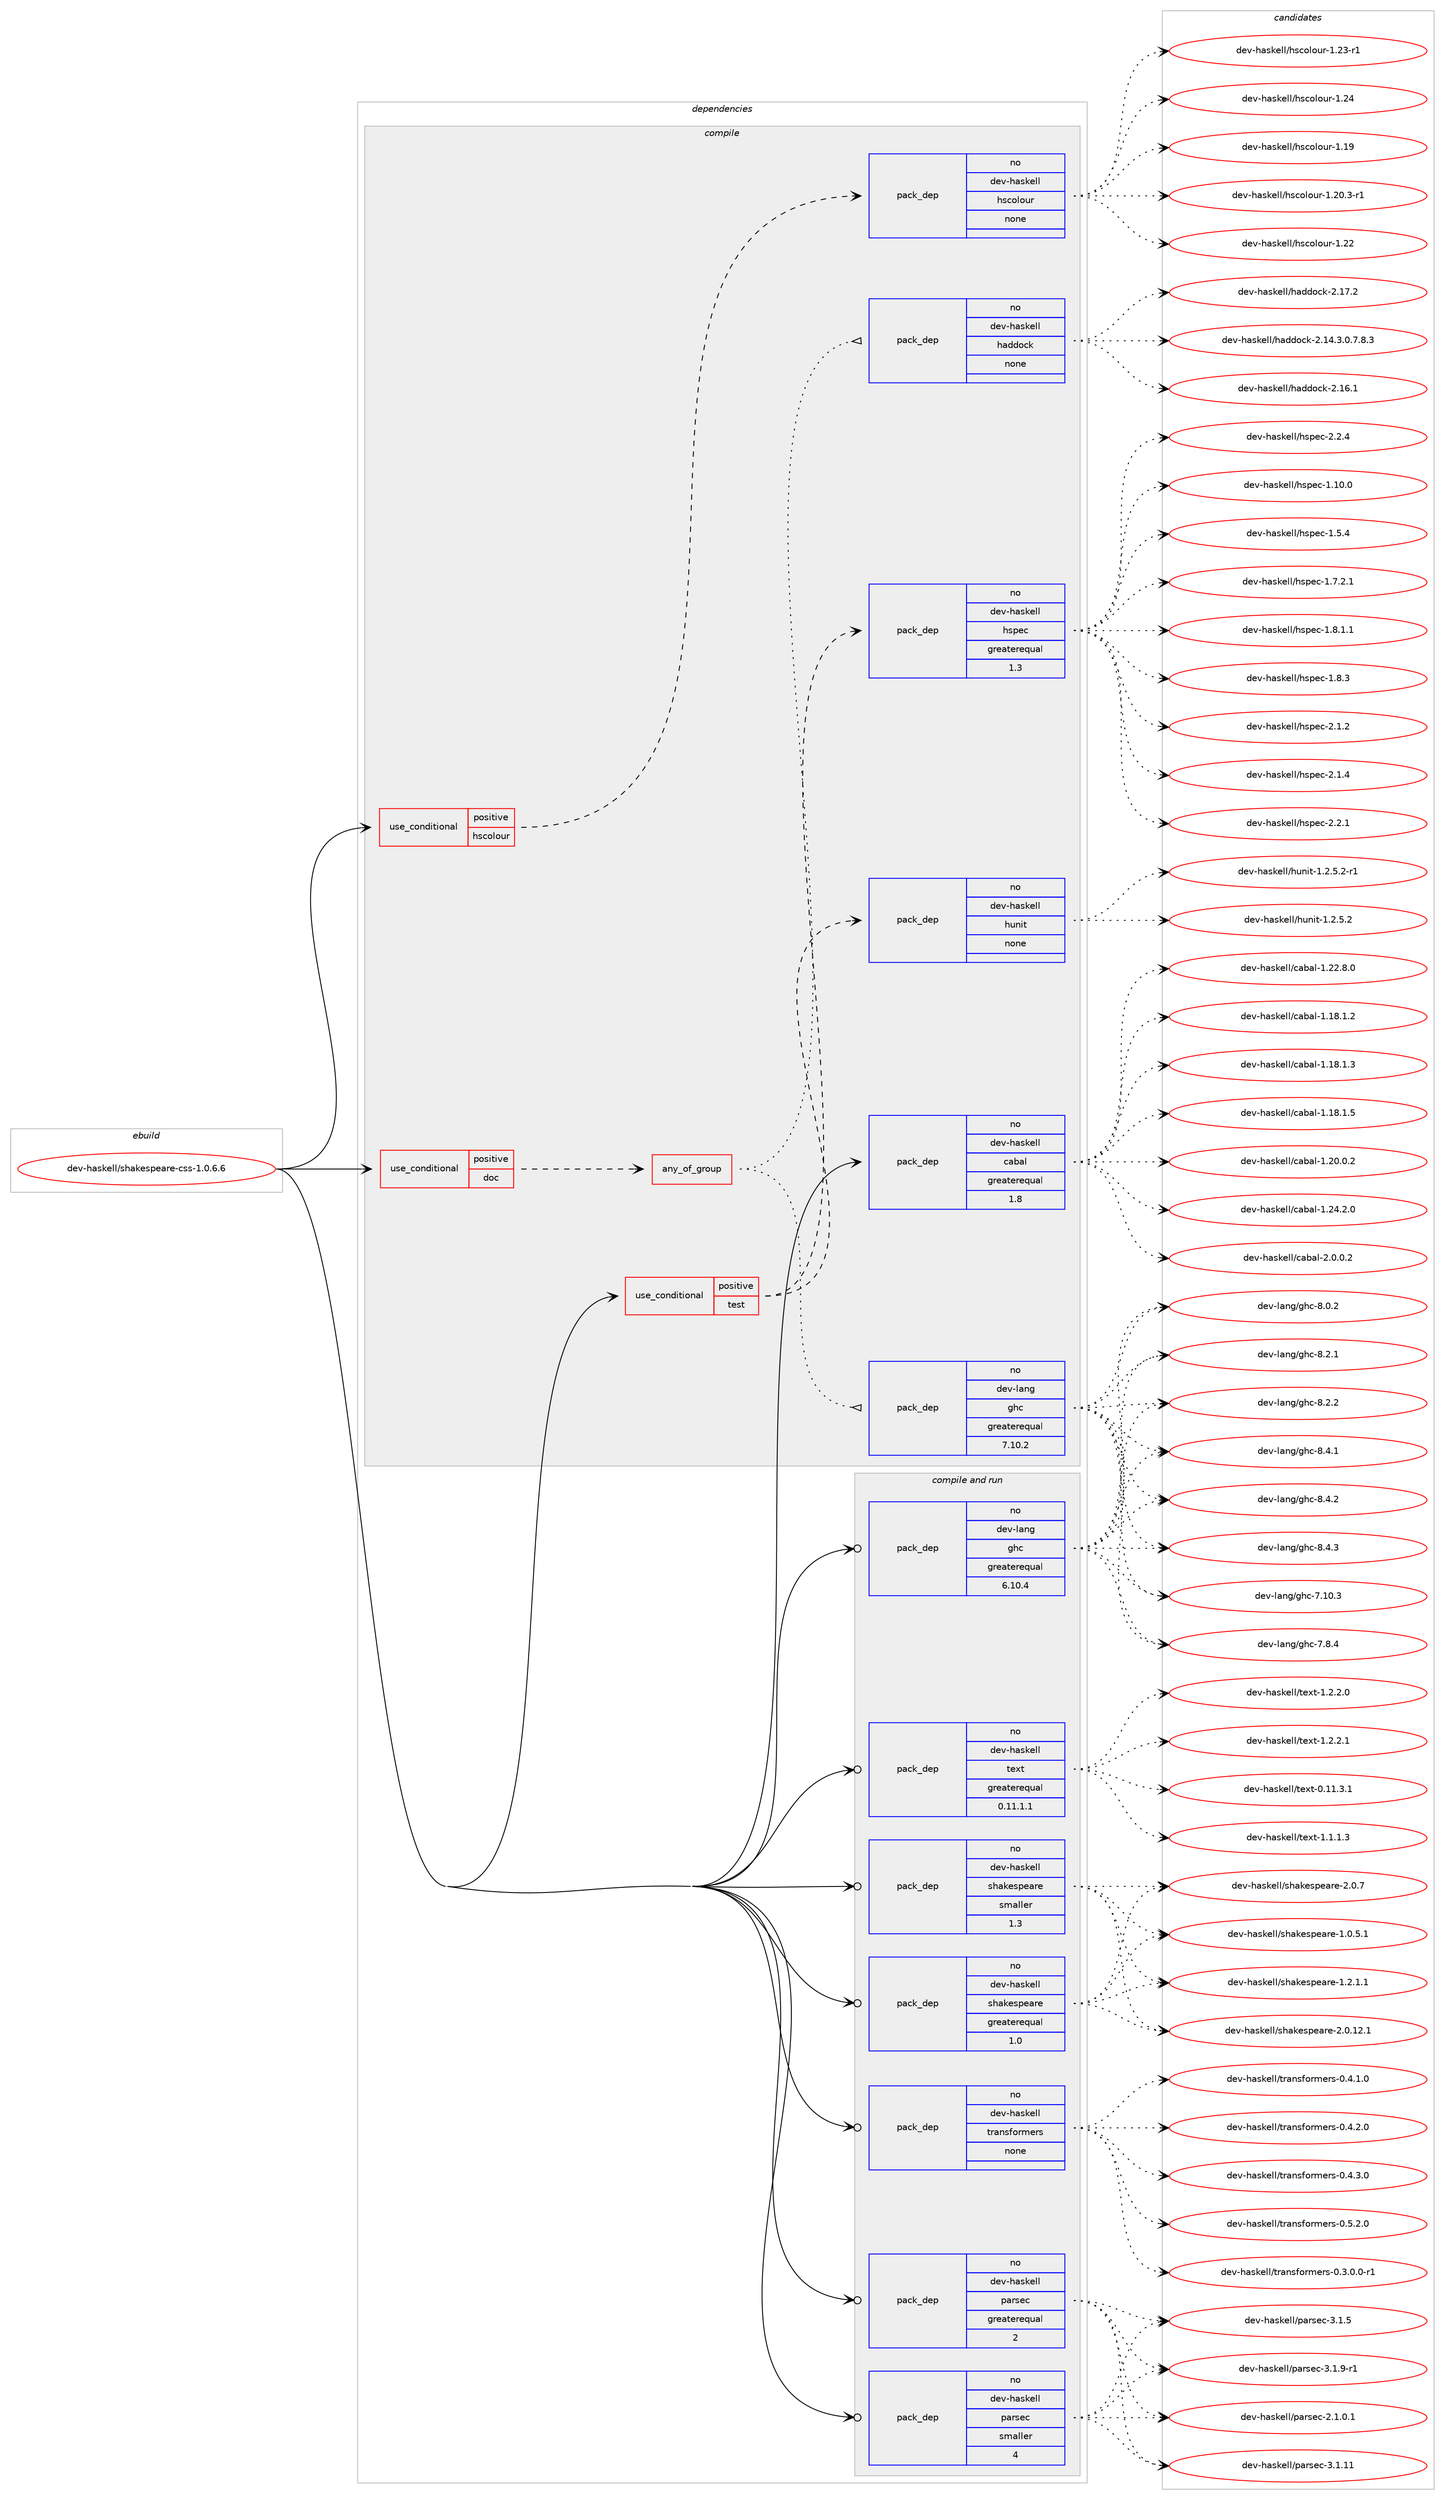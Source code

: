 digraph prolog {

# *************
# Graph options
# *************

newrank=true;
concentrate=true;
compound=true;
graph [rankdir=LR,fontname=Helvetica,fontsize=10,ranksep=1.5];#, ranksep=2.5, nodesep=0.2];
edge  [arrowhead=vee];
node  [fontname=Helvetica,fontsize=10];

# **********
# The ebuild
# **********

subgraph cluster_leftcol {
color=gray;
rank=same;
label=<<i>ebuild</i>>;
id [label="dev-haskell/shakespeare-css-1.0.6.6", color=red, width=4, href="../dev-haskell/shakespeare-css-1.0.6.6.svg"];
}

# ****************
# The dependencies
# ****************

subgraph cluster_midcol {
color=gray;
label=<<i>dependencies</i>>;
subgraph cluster_compile {
fillcolor="#eeeeee";
style=filled;
label=<<i>compile</i>>;
subgraph cond361373 {
dependency1343514 [label=<<TABLE BORDER="0" CELLBORDER="1" CELLSPACING="0" CELLPADDING="4"><TR><TD ROWSPAN="3" CELLPADDING="10">use_conditional</TD></TR><TR><TD>positive</TD></TR><TR><TD>doc</TD></TR></TABLE>>, shape=none, color=red];
subgraph any21515 {
dependency1343515 [label=<<TABLE BORDER="0" CELLBORDER="1" CELLSPACING="0" CELLPADDING="4"><TR><TD CELLPADDING="10">any_of_group</TD></TR></TABLE>>, shape=none, color=red];subgraph pack960074 {
dependency1343516 [label=<<TABLE BORDER="0" CELLBORDER="1" CELLSPACING="0" CELLPADDING="4" WIDTH="220"><TR><TD ROWSPAN="6" CELLPADDING="30">pack_dep</TD></TR><TR><TD WIDTH="110">no</TD></TR><TR><TD>dev-haskell</TD></TR><TR><TD>haddock</TD></TR><TR><TD>none</TD></TR><TR><TD></TD></TR></TABLE>>, shape=none, color=blue];
}
dependency1343515:e -> dependency1343516:w [weight=20,style="dotted",arrowhead="oinv"];
subgraph pack960075 {
dependency1343517 [label=<<TABLE BORDER="0" CELLBORDER="1" CELLSPACING="0" CELLPADDING="4" WIDTH="220"><TR><TD ROWSPAN="6" CELLPADDING="30">pack_dep</TD></TR><TR><TD WIDTH="110">no</TD></TR><TR><TD>dev-lang</TD></TR><TR><TD>ghc</TD></TR><TR><TD>greaterequal</TD></TR><TR><TD>7.10.2</TD></TR></TABLE>>, shape=none, color=blue];
}
dependency1343515:e -> dependency1343517:w [weight=20,style="dotted",arrowhead="oinv"];
}
dependency1343514:e -> dependency1343515:w [weight=20,style="dashed",arrowhead="vee"];
}
id:e -> dependency1343514:w [weight=20,style="solid",arrowhead="vee"];
subgraph cond361374 {
dependency1343518 [label=<<TABLE BORDER="0" CELLBORDER="1" CELLSPACING="0" CELLPADDING="4"><TR><TD ROWSPAN="3" CELLPADDING="10">use_conditional</TD></TR><TR><TD>positive</TD></TR><TR><TD>hscolour</TD></TR></TABLE>>, shape=none, color=red];
subgraph pack960076 {
dependency1343519 [label=<<TABLE BORDER="0" CELLBORDER="1" CELLSPACING="0" CELLPADDING="4" WIDTH="220"><TR><TD ROWSPAN="6" CELLPADDING="30">pack_dep</TD></TR><TR><TD WIDTH="110">no</TD></TR><TR><TD>dev-haskell</TD></TR><TR><TD>hscolour</TD></TR><TR><TD>none</TD></TR><TR><TD></TD></TR></TABLE>>, shape=none, color=blue];
}
dependency1343518:e -> dependency1343519:w [weight=20,style="dashed",arrowhead="vee"];
}
id:e -> dependency1343518:w [weight=20,style="solid",arrowhead="vee"];
subgraph cond361375 {
dependency1343520 [label=<<TABLE BORDER="0" CELLBORDER="1" CELLSPACING="0" CELLPADDING="4"><TR><TD ROWSPAN="3" CELLPADDING="10">use_conditional</TD></TR><TR><TD>positive</TD></TR><TR><TD>test</TD></TR></TABLE>>, shape=none, color=red];
subgraph pack960077 {
dependency1343521 [label=<<TABLE BORDER="0" CELLBORDER="1" CELLSPACING="0" CELLPADDING="4" WIDTH="220"><TR><TD ROWSPAN="6" CELLPADDING="30">pack_dep</TD></TR><TR><TD WIDTH="110">no</TD></TR><TR><TD>dev-haskell</TD></TR><TR><TD>hspec</TD></TR><TR><TD>greaterequal</TD></TR><TR><TD>1.3</TD></TR></TABLE>>, shape=none, color=blue];
}
dependency1343520:e -> dependency1343521:w [weight=20,style="dashed",arrowhead="vee"];
subgraph pack960078 {
dependency1343522 [label=<<TABLE BORDER="0" CELLBORDER="1" CELLSPACING="0" CELLPADDING="4" WIDTH="220"><TR><TD ROWSPAN="6" CELLPADDING="30">pack_dep</TD></TR><TR><TD WIDTH="110">no</TD></TR><TR><TD>dev-haskell</TD></TR><TR><TD>hunit</TD></TR><TR><TD>none</TD></TR><TR><TD></TD></TR></TABLE>>, shape=none, color=blue];
}
dependency1343520:e -> dependency1343522:w [weight=20,style="dashed",arrowhead="vee"];
}
id:e -> dependency1343520:w [weight=20,style="solid",arrowhead="vee"];
subgraph pack960079 {
dependency1343523 [label=<<TABLE BORDER="0" CELLBORDER="1" CELLSPACING="0" CELLPADDING="4" WIDTH="220"><TR><TD ROWSPAN="6" CELLPADDING="30">pack_dep</TD></TR><TR><TD WIDTH="110">no</TD></TR><TR><TD>dev-haskell</TD></TR><TR><TD>cabal</TD></TR><TR><TD>greaterequal</TD></TR><TR><TD>1.8</TD></TR></TABLE>>, shape=none, color=blue];
}
id:e -> dependency1343523:w [weight=20,style="solid",arrowhead="vee"];
}
subgraph cluster_compileandrun {
fillcolor="#eeeeee";
style=filled;
label=<<i>compile and run</i>>;
subgraph pack960080 {
dependency1343524 [label=<<TABLE BORDER="0" CELLBORDER="1" CELLSPACING="0" CELLPADDING="4" WIDTH="220"><TR><TD ROWSPAN="6" CELLPADDING="30">pack_dep</TD></TR><TR><TD WIDTH="110">no</TD></TR><TR><TD>dev-haskell</TD></TR><TR><TD>parsec</TD></TR><TR><TD>greaterequal</TD></TR><TR><TD>2</TD></TR></TABLE>>, shape=none, color=blue];
}
id:e -> dependency1343524:w [weight=20,style="solid",arrowhead="odotvee"];
subgraph pack960081 {
dependency1343525 [label=<<TABLE BORDER="0" CELLBORDER="1" CELLSPACING="0" CELLPADDING="4" WIDTH="220"><TR><TD ROWSPAN="6" CELLPADDING="30">pack_dep</TD></TR><TR><TD WIDTH="110">no</TD></TR><TR><TD>dev-haskell</TD></TR><TR><TD>parsec</TD></TR><TR><TD>smaller</TD></TR><TR><TD>4</TD></TR></TABLE>>, shape=none, color=blue];
}
id:e -> dependency1343525:w [weight=20,style="solid",arrowhead="odotvee"];
subgraph pack960082 {
dependency1343526 [label=<<TABLE BORDER="0" CELLBORDER="1" CELLSPACING="0" CELLPADDING="4" WIDTH="220"><TR><TD ROWSPAN="6" CELLPADDING="30">pack_dep</TD></TR><TR><TD WIDTH="110">no</TD></TR><TR><TD>dev-haskell</TD></TR><TR><TD>shakespeare</TD></TR><TR><TD>greaterequal</TD></TR><TR><TD>1.0</TD></TR></TABLE>>, shape=none, color=blue];
}
id:e -> dependency1343526:w [weight=20,style="solid",arrowhead="odotvee"];
subgraph pack960083 {
dependency1343527 [label=<<TABLE BORDER="0" CELLBORDER="1" CELLSPACING="0" CELLPADDING="4" WIDTH="220"><TR><TD ROWSPAN="6" CELLPADDING="30">pack_dep</TD></TR><TR><TD WIDTH="110">no</TD></TR><TR><TD>dev-haskell</TD></TR><TR><TD>shakespeare</TD></TR><TR><TD>smaller</TD></TR><TR><TD>1.3</TD></TR></TABLE>>, shape=none, color=blue];
}
id:e -> dependency1343527:w [weight=20,style="solid",arrowhead="odotvee"];
subgraph pack960084 {
dependency1343528 [label=<<TABLE BORDER="0" CELLBORDER="1" CELLSPACING="0" CELLPADDING="4" WIDTH="220"><TR><TD ROWSPAN="6" CELLPADDING="30">pack_dep</TD></TR><TR><TD WIDTH="110">no</TD></TR><TR><TD>dev-haskell</TD></TR><TR><TD>text</TD></TR><TR><TD>greaterequal</TD></TR><TR><TD>0.11.1.1</TD></TR></TABLE>>, shape=none, color=blue];
}
id:e -> dependency1343528:w [weight=20,style="solid",arrowhead="odotvee"];
subgraph pack960085 {
dependency1343529 [label=<<TABLE BORDER="0" CELLBORDER="1" CELLSPACING="0" CELLPADDING="4" WIDTH="220"><TR><TD ROWSPAN="6" CELLPADDING="30">pack_dep</TD></TR><TR><TD WIDTH="110">no</TD></TR><TR><TD>dev-haskell</TD></TR><TR><TD>transformers</TD></TR><TR><TD>none</TD></TR><TR><TD></TD></TR></TABLE>>, shape=none, color=blue];
}
id:e -> dependency1343529:w [weight=20,style="solid",arrowhead="odotvee"];
subgraph pack960086 {
dependency1343530 [label=<<TABLE BORDER="0" CELLBORDER="1" CELLSPACING="0" CELLPADDING="4" WIDTH="220"><TR><TD ROWSPAN="6" CELLPADDING="30">pack_dep</TD></TR><TR><TD WIDTH="110">no</TD></TR><TR><TD>dev-lang</TD></TR><TR><TD>ghc</TD></TR><TR><TD>greaterequal</TD></TR><TR><TD>6.10.4</TD></TR></TABLE>>, shape=none, color=blue];
}
id:e -> dependency1343530:w [weight=20,style="solid",arrowhead="odotvee"];
}
subgraph cluster_run {
fillcolor="#eeeeee";
style=filled;
label=<<i>run</i>>;
}
}

# **************
# The candidates
# **************

subgraph cluster_choices {
rank=same;
color=gray;
label=<<i>candidates</i>>;

subgraph choice960074 {
color=black;
nodesep=1;
choice1001011184510497115107101108108471049710010011199107455046495246514648465546564651 [label="dev-haskell/haddock-2.14.3.0.7.8.3", color=red, width=4,href="../dev-haskell/haddock-2.14.3.0.7.8.3.svg"];
choice100101118451049711510710110810847104971001001119910745504649544649 [label="dev-haskell/haddock-2.16.1", color=red, width=4,href="../dev-haskell/haddock-2.16.1.svg"];
choice100101118451049711510710110810847104971001001119910745504649554650 [label="dev-haskell/haddock-2.17.2", color=red, width=4,href="../dev-haskell/haddock-2.17.2.svg"];
dependency1343516:e -> choice1001011184510497115107101108108471049710010011199107455046495246514648465546564651:w [style=dotted,weight="100"];
dependency1343516:e -> choice100101118451049711510710110810847104971001001119910745504649544649:w [style=dotted,weight="100"];
dependency1343516:e -> choice100101118451049711510710110810847104971001001119910745504649554650:w [style=dotted,weight="100"];
}
subgraph choice960075 {
color=black;
nodesep=1;
choice1001011184510897110103471031049945554649484651 [label="dev-lang/ghc-7.10.3", color=red, width=4,href="../dev-lang/ghc-7.10.3.svg"];
choice10010111845108971101034710310499455546564652 [label="dev-lang/ghc-7.8.4", color=red, width=4,href="../dev-lang/ghc-7.8.4.svg"];
choice10010111845108971101034710310499455646484650 [label="dev-lang/ghc-8.0.2", color=red, width=4,href="../dev-lang/ghc-8.0.2.svg"];
choice10010111845108971101034710310499455646504649 [label="dev-lang/ghc-8.2.1", color=red, width=4,href="../dev-lang/ghc-8.2.1.svg"];
choice10010111845108971101034710310499455646504650 [label="dev-lang/ghc-8.2.2", color=red, width=4,href="../dev-lang/ghc-8.2.2.svg"];
choice10010111845108971101034710310499455646524649 [label="dev-lang/ghc-8.4.1", color=red, width=4,href="../dev-lang/ghc-8.4.1.svg"];
choice10010111845108971101034710310499455646524650 [label="dev-lang/ghc-8.4.2", color=red, width=4,href="../dev-lang/ghc-8.4.2.svg"];
choice10010111845108971101034710310499455646524651 [label="dev-lang/ghc-8.4.3", color=red, width=4,href="../dev-lang/ghc-8.4.3.svg"];
dependency1343517:e -> choice1001011184510897110103471031049945554649484651:w [style=dotted,weight="100"];
dependency1343517:e -> choice10010111845108971101034710310499455546564652:w [style=dotted,weight="100"];
dependency1343517:e -> choice10010111845108971101034710310499455646484650:w [style=dotted,weight="100"];
dependency1343517:e -> choice10010111845108971101034710310499455646504649:w [style=dotted,weight="100"];
dependency1343517:e -> choice10010111845108971101034710310499455646504650:w [style=dotted,weight="100"];
dependency1343517:e -> choice10010111845108971101034710310499455646524649:w [style=dotted,weight="100"];
dependency1343517:e -> choice10010111845108971101034710310499455646524650:w [style=dotted,weight="100"];
dependency1343517:e -> choice10010111845108971101034710310499455646524651:w [style=dotted,weight="100"];
}
subgraph choice960076 {
color=black;
nodesep=1;
choice100101118451049711510710110810847104115991111081111171144549464957 [label="dev-haskell/hscolour-1.19", color=red, width=4,href="../dev-haskell/hscolour-1.19.svg"];
choice10010111845104971151071011081084710411599111108111117114454946504846514511449 [label="dev-haskell/hscolour-1.20.3-r1", color=red, width=4,href="../dev-haskell/hscolour-1.20.3-r1.svg"];
choice100101118451049711510710110810847104115991111081111171144549465050 [label="dev-haskell/hscolour-1.22", color=red, width=4,href="../dev-haskell/hscolour-1.22.svg"];
choice1001011184510497115107101108108471041159911110811111711445494650514511449 [label="dev-haskell/hscolour-1.23-r1", color=red, width=4,href="../dev-haskell/hscolour-1.23-r1.svg"];
choice100101118451049711510710110810847104115991111081111171144549465052 [label="dev-haskell/hscolour-1.24", color=red, width=4,href="../dev-haskell/hscolour-1.24.svg"];
dependency1343519:e -> choice100101118451049711510710110810847104115991111081111171144549464957:w [style=dotted,weight="100"];
dependency1343519:e -> choice10010111845104971151071011081084710411599111108111117114454946504846514511449:w [style=dotted,weight="100"];
dependency1343519:e -> choice100101118451049711510710110810847104115991111081111171144549465050:w [style=dotted,weight="100"];
dependency1343519:e -> choice1001011184510497115107101108108471041159911110811111711445494650514511449:w [style=dotted,weight="100"];
dependency1343519:e -> choice100101118451049711510710110810847104115991111081111171144549465052:w [style=dotted,weight="100"];
}
subgraph choice960077 {
color=black;
nodesep=1;
choice1001011184510497115107101108108471041151121019945494649484648 [label="dev-haskell/hspec-1.10.0", color=red, width=4,href="../dev-haskell/hspec-1.10.0.svg"];
choice10010111845104971151071011081084710411511210199454946534652 [label="dev-haskell/hspec-1.5.4", color=red, width=4,href="../dev-haskell/hspec-1.5.4.svg"];
choice100101118451049711510710110810847104115112101994549465546504649 [label="dev-haskell/hspec-1.7.2.1", color=red, width=4,href="../dev-haskell/hspec-1.7.2.1.svg"];
choice100101118451049711510710110810847104115112101994549465646494649 [label="dev-haskell/hspec-1.8.1.1", color=red, width=4,href="../dev-haskell/hspec-1.8.1.1.svg"];
choice10010111845104971151071011081084710411511210199454946564651 [label="dev-haskell/hspec-1.8.3", color=red, width=4,href="../dev-haskell/hspec-1.8.3.svg"];
choice10010111845104971151071011081084710411511210199455046494650 [label="dev-haskell/hspec-2.1.2", color=red, width=4,href="../dev-haskell/hspec-2.1.2.svg"];
choice10010111845104971151071011081084710411511210199455046494652 [label="dev-haskell/hspec-2.1.4", color=red, width=4,href="../dev-haskell/hspec-2.1.4.svg"];
choice10010111845104971151071011081084710411511210199455046504649 [label="dev-haskell/hspec-2.2.1", color=red, width=4,href="../dev-haskell/hspec-2.2.1.svg"];
choice10010111845104971151071011081084710411511210199455046504652 [label="dev-haskell/hspec-2.2.4", color=red, width=4,href="../dev-haskell/hspec-2.2.4.svg"];
dependency1343521:e -> choice1001011184510497115107101108108471041151121019945494649484648:w [style=dotted,weight="100"];
dependency1343521:e -> choice10010111845104971151071011081084710411511210199454946534652:w [style=dotted,weight="100"];
dependency1343521:e -> choice100101118451049711510710110810847104115112101994549465546504649:w [style=dotted,weight="100"];
dependency1343521:e -> choice100101118451049711510710110810847104115112101994549465646494649:w [style=dotted,weight="100"];
dependency1343521:e -> choice10010111845104971151071011081084710411511210199454946564651:w [style=dotted,weight="100"];
dependency1343521:e -> choice10010111845104971151071011081084710411511210199455046494650:w [style=dotted,weight="100"];
dependency1343521:e -> choice10010111845104971151071011081084710411511210199455046494652:w [style=dotted,weight="100"];
dependency1343521:e -> choice10010111845104971151071011081084710411511210199455046504649:w [style=dotted,weight="100"];
dependency1343521:e -> choice10010111845104971151071011081084710411511210199455046504652:w [style=dotted,weight="100"];
}
subgraph choice960078 {
color=black;
nodesep=1;
choice1001011184510497115107101108108471041171101051164549465046534650 [label="dev-haskell/hunit-1.2.5.2", color=red, width=4,href="../dev-haskell/hunit-1.2.5.2.svg"];
choice10010111845104971151071011081084710411711010511645494650465346504511449 [label="dev-haskell/hunit-1.2.5.2-r1", color=red, width=4,href="../dev-haskell/hunit-1.2.5.2-r1.svg"];
dependency1343522:e -> choice1001011184510497115107101108108471041171101051164549465046534650:w [style=dotted,weight="100"];
dependency1343522:e -> choice10010111845104971151071011081084710411711010511645494650465346504511449:w [style=dotted,weight="100"];
}
subgraph choice960079 {
color=black;
nodesep=1;
choice10010111845104971151071011081084799979897108454946495646494650 [label="dev-haskell/cabal-1.18.1.2", color=red, width=4,href="../dev-haskell/cabal-1.18.1.2.svg"];
choice10010111845104971151071011081084799979897108454946495646494651 [label="dev-haskell/cabal-1.18.1.3", color=red, width=4,href="../dev-haskell/cabal-1.18.1.3.svg"];
choice10010111845104971151071011081084799979897108454946495646494653 [label="dev-haskell/cabal-1.18.1.5", color=red, width=4,href="../dev-haskell/cabal-1.18.1.5.svg"];
choice10010111845104971151071011081084799979897108454946504846484650 [label="dev-haskell/cabal-1.20.0.2", color=red, width=4,href="../dev-haskell/cabal-1.20.0.2.svg"];
choice10010111845104971151071011081084799979897108454946505046564648 [label="dev-haskell/cabal-1.22.8.0", color=red, width=4,href="../dev-haskell/cabal-1.22.8.0.svg"];
choice10010111845104971151071011081084799979897108454946505246504648 [label="dev-haskell/cabal-1.24.2.0", color=red, width=4,href="../dev-haskell/cabal-1.24.2.0.svg"];
choice100101118451049711510710110810847999798971084550464846484650 [label="dev-haskell/cabal-2.0.0.2", color=red, width=4,href="../dev-haskell/cabal-2.0.0.2.svg"];
dependency1343523:e -> choice10010111845104971151071011081084799979897108454946495646494650:w [style=dotted,weight="100"];
dependency1343523:e -> choice10010111845104971151071011081084799979897108454946495646494651:w [style=dotted,weight="100"];
dependency1343523:e -> choice10010111845104971151071011081084799979897108454946495646494653:w [style=dotted,weight="100"];
dependency1343523:e -> choice10010111845104971151071011081084799979897108454946504846484650:w [style=dotted,weight="100"];
dependency1343523:e -> choice10010111845104971151071011081084799979897108454946505046564648:w [style=dotted,weight="100"];
dependency1343523:e -> choice10010111845104971151071011081084799979897108454946505246504648:w [style=dotted,weight="100"];
dependency1343523:e -> choice100101118451049711510710110810847999798971084550464846484650:w [style=dotted,weight="100"];
}
subgraph choice960080 {
color=black;
nodesep=1;
choice10010111845104971151071011081084711297114115101994550464946484649 [label="dev-haskell/parsec-2.1.0.1", color=red, width=4,href="../dev-haskell/parsec-2.1.0.1.svg"];
choice100101118451049711510710110810847112971141151019945514649464949 [label="dev-haskell/parsec-3.1.11", color=red, width=4,href="../dev-haskell/parsec-3.1.11.svg"];
choice1001011184510497115107101108108471129711411510199455146494653 [label="dev-haskell/parsec-3.1.5", color=red, width=4,href="../dev-haskell/parsec-3.1.5.svg"];
choice10010111845104971151071011081084711297114115101994551464946574511449 [label="dev-haskell/parsec-3.1.9-r1", color=red, width=4,href="../dev-haskell/parsec-3.1.9-r1.svg"];
dependency1343524:e -> choice10010111845104971151071011081084711297114115101994550464946484649:w [style=dotted,weight="100"];
dependency1343524:e -> choice100101118451049711510710110810847112971141151019945514649464949:w [style=dotted,weight="100"];
dependency1343524:e -> choice1001011184510497115107101108108471129711411510199455146494653:w [style=dotted,weight="100"];
dependency1343524:e -> choice10010111845104971151071011081084711297114115101994551464946574511449:w [style=dotted,weight="100"];
}
subgraph choice960081 {
color=black;
nodesep=1;
choice10010111845104971151071011081084711297114115101994550464946484649 [label="dev-haskell/parsec-2.1.0.1", color=red, width=4,href="../dev-haskell/parsec-2.1.0.1.svg"];
choice100101118451049711510710110810847112971141151019945514649464949 [label="dev-haskell/parsec-3.1.11", color=red, width=4,href="../dev-haskell/parsec-3.1.11.svg"];
choice1001011184510497115107101108108471129711411510199455146494653 [label="dev-haskell/parsec-3.1.5", color=red, width=4,href="../dev-haskell/parsec-3.1.5.svg"];
choice10010111845104971151071011081084711297114115101994551464946574511449 [label="dev-haskell/parsec-3.1.9-r1", color=red, width=4,href="../dev-haskell/parsec-3.1.9-r1.svg"];
dependency1343525:e -> choice10010111845104971151071011081084711297114115101994550464946484649:w [style=dotted,weight="100"];
dependency1343525:e -> choice100101118451049711510710110810847112971141151019945514649464949:w [style=dotted,weight="100"];
dependency1343525:e -> choice1001011184510497115107101108108471129711411510199455146494653:w [style=dotted,weight="100"];
dependency1343525:e -> choice10010111845104971151071011081084711297114115101994551464946574511449:w [style=dotted,weight="100"];
}
subgraph choice960082 {
color=black;
nodesep=1;
choice10010111845104971151071011081084711510497107101115112101971141014549464846534649 [label="dev-haskell/shakespeare-1.0.5.1", color=red, width=4,href="../dev-haskell/shakespeare-1.0.5.1.svg"];
choice10010111845104971151071011081084711510497107101115112101971141014549465046494649 [label="dev-haskell/shakespeare-1.2.1.1", color=red, width=4,href="../dev-haskell/shakespeare-1.2.1.1.svg"];
choice1001011184510497115107101108108471151049710710111511210197114101455046484649504649 [label="dev-haskell/shakespeare-2.0.12.1", color=red, width=4,href="../dev-haskell/shakespeare-2.0.12.1.svg"];
choice1001011184510497115107101108108471151049710710111511210197114101455046484655 [label="dev-haskell/shakespeare-2.0.7", color=red, width=4,href="../dev-haskell/shakespeare-2.0.7.svg"];
dependency1343526:e -> choice10010111845104971151071011081084711510497107101115112101971141014549464846534649:w [style=dotted,weight="100"];
dependency1343526:e -> choice10010111845104971151071011081084711510497107101115112101971141014549465046494649:w [style=dotted,weight="100"];
dependency1343526:e -> choice1001011184510497115107101108108471151049710710111511210197114101455046484649504649:w [style=dotted,weight="100"];
dependency1343526:e -> choice1001011184510497115107101108108471151049710710111511210197114101455046484655:w [style=dotted,weight="100"];
}
subgraph choice960083 {
color=black;
nodesep=1;
choice10010111845104971151071011081084711510497107101115112101971141014549464846534649 [label="dev-haskell/shakespeare-1.0.5.1", color=red, width=4,href="../dev-haskell/shakespeare-1.0.5.1.svg"];
choice10010111845104971151071011081084711510497107101115112101971141014549465046494649 [label="dev-haskell/shakespeare-1.2.1.1", color=red, width=4,href="../dev-haskell/shakespeare-1.2.1.1.svg"];
choice1001011184510497115107101108108471151049710710111511210197114101455046484649504649 [label="dev-haskell/shakespeare-2.0.12.1", color=red, width=4,href="../dev-haskell/shakespeare-2.0.12.1.svg"];
choice1001011184510497115107101108108471151049710710111511210197114101455046484655 [label="dev-haskell/shakespeare-2.0.7", color=red, width=4,href="../dev-haskell/shakespeare-2.0.7.svg"];
dependency1343527:e -> choice10010111845104971151071011081084711510497107101115112101971141014549464846534649:w [style=dotted,weight="100"];
dependency1343527:e -> choice10010111845104971151071011081084711510497107101115112101971141014549465046494649:w [style=dotted,weight="100"];
dependency1343527:e -> choice1001011184510497115107101108108471151049710710111511210197114101455046484649504649:w [style=dotted,weight="100"];
dependency1343527:e -> choice1001011184510497115107101108108471151049710710111511210197114101455046484655:w [style=dotted,weight="100"];
}
subgraph choice960084 {
color=black;
nodesep=1;
choice100101118451049711510710110810847116101120116454846494946514649 [label="dev-haskell/text-0.11.3.1", color=red, width=4,href="../dev-haskell/text-0.11.3.1.svg"];
choice1001011184510497115107101108108471161011201164549464946494651 [label="dev-haskell/text-1.1.1.3", color=red, width=4,href="../dev-haskell/text-1.1.1.3.svg"];
choice1001011184510497115107101108108471161011201164549465046504648 [label="dev-haskell/text-1.2.2.0", color=red, width=4,href="../dev-haskell/text-1.2.2.0.svg"];
choice1001011184510497115107101108108471161011201164549465046504649 [label="dev-haskell/text-1.2.2.1", color=red, width=4,href="../dev-haskell/text-1.2.2.1.svg"];
dependency1343528:e -> choice100101118451049711510710110810847116101120116454846494946514649:w [style=dotted,weight="100"];
dependency1343528:e -> choice1001011184510497115107101108108471161011201164549464946494651:w [style=dotted,weight="100"];
dependency1343528:e -> choice1001011184510497115107101108108471161011201164549465046504648:w [style=dotted,weight="100"];
dependency1343528:e -> choice1001011184510497115107101108108471161011201164549465046504649:w [style=dotted,weight="100"];
}
subgraph choice960085 {
color=black;
nodesep=1;
choice1001011184510497115107101108108471161149711011510211111410910111411545484651464846484511449 [label="dev-haskell/transformers-0.3.0.0-r1", color=red, width=4,href="../dev-haskell/transformers-0.3.0.0-r1.svg"];
choice100101118451049711510710110810847116114971101151021111141091011141154548465246494648 [label="dev-haskell/transformers-0.4.1.0", color=red, width=4,href="../dev-haskell/transformers-0.4.1.0.svg"];
choice100101118451049711510710110810847116114971101151021111141091011141154548465246504648 [label="dev-haskell/transformers-0.4.2.0", color=red, width=4,href="../dev-haskell/transformers-0.4.2.0.svg"];
choice100101118451049711510710110810847116114971101151021111141091011141154548465246514648 [label="dev-haskell/transformers-0.4.3.0", color=red, width=4,href="../dev-haskell/transformers-0.4.3.0.svg"];
choice100101118451049711510710110810847116114971101151021111141091011141154548465346504648 [label="dev-haskell/transformers-0.5.2.0", color=red, width=4,href="../dev-haskell/transformers-0.5.2.0.svg"];
dependency1343529:e -> choice1001011184510497115107101108108471161149711011510211111410910111411545484651464846484511449:w [style=dotted,weight="100"];
dependency1343529:e -> choice100101118451049711510710110810847116114971101151021111141091011141154548465246494648:w [style=dotted,weight="100"];
dependency1343529:e -> choice100101118451049711510710110810847116114971101151021111141091011141154548465246504648:w [style=dotted,weight="100"];
dependency1343529:e -> choice100101118451049711510710110810847116114971101151021111141091011141154548465246514648:w [style=dotted,weight="100"];
dependency1343529:e -> choice100101118451049711510710110810847116114971101151021111141091011141154548465346504648:w [style=dotted,weight="100"];
}
subgraph choice960086 {
color=black;
nodesep=1;
choice1001011184510897110103471031049945554649484651 [label="dev-lang/ghc-7.10.3", color=red, width=4,href="../dev-lang/ghc-7.10.3.svg"];
choice10010111845108971101034710310499455546564652 [label="dev-lang/ghc-7.8.4", color=red, width=4,href="../dev-lang/ghc-7.8.4.svg"];
choice10010111845108971101034710310499455646484650 [label="dev-lang/ghc-8.0.2", color=red, width=4,href="../dev-lang/ghc-8.0.2.svg"];
choice10010111845108971101034710310499455646504649 [label="dev-lang/ghc-8.2.1", color=red, width=4,href="../dev-lang/ghc-8.2.1.svg"];
choice10010111845108971101034710310499455646504650 [label="dev-lang/ghc-8.2.2", color=red, width=4,href="../dev-lang/ghc-8.2.2.svg"];
choice10010111845108971101034710310499455646524649 [label="dev-lang/ghc-8.4.1", color=red, width=4,href="../dev-lang/ghc-8.4.1.svg"];
choice10010111845108971101034710310499455646524650 [label="dev-lang/ghc-8.4.2", color=red, width=4,href="../dev-lang/ghc-8.4.2.svg"];
choice10010111845108971101034710310499455646524651 [label="dev-lang/ghc-8.4.3", color=red, width=4,href="../dev-lang/ghc-8.4.3.svg"];
dependency1343530:e -> choice1001011184510897110103471031049945554649484651:w [style=dotted,weight="100"];
dependency1343530:e -> choice10010111845108971101034710310499455546564652:w [style=dotted,weight="100"];
dependency1343530:e -> choice10010111845108971101034710310499455646484650:w [style=dotted,weight="100"];
dependency1343530:e -> choice10010111845108971101034710310499455646504649:w [style=dotted,weight="100"];
dependency1343530:e -> choice10010111845108971101034710310499455646504650:w [style=dotted,weight="100"];
dependency1343530:e -> choice10010111845108971101034710310499455646524649:w [style=dotted,weight="100"];
dependency1343530:e -> choice10010111845108971101034710310499455646524650:w [style=dotted,weight="100"];
dependency1343530:e -> choice10010111845108971101034710310499455646524651:w [style=dotted,weight="100"];
}
}

}
